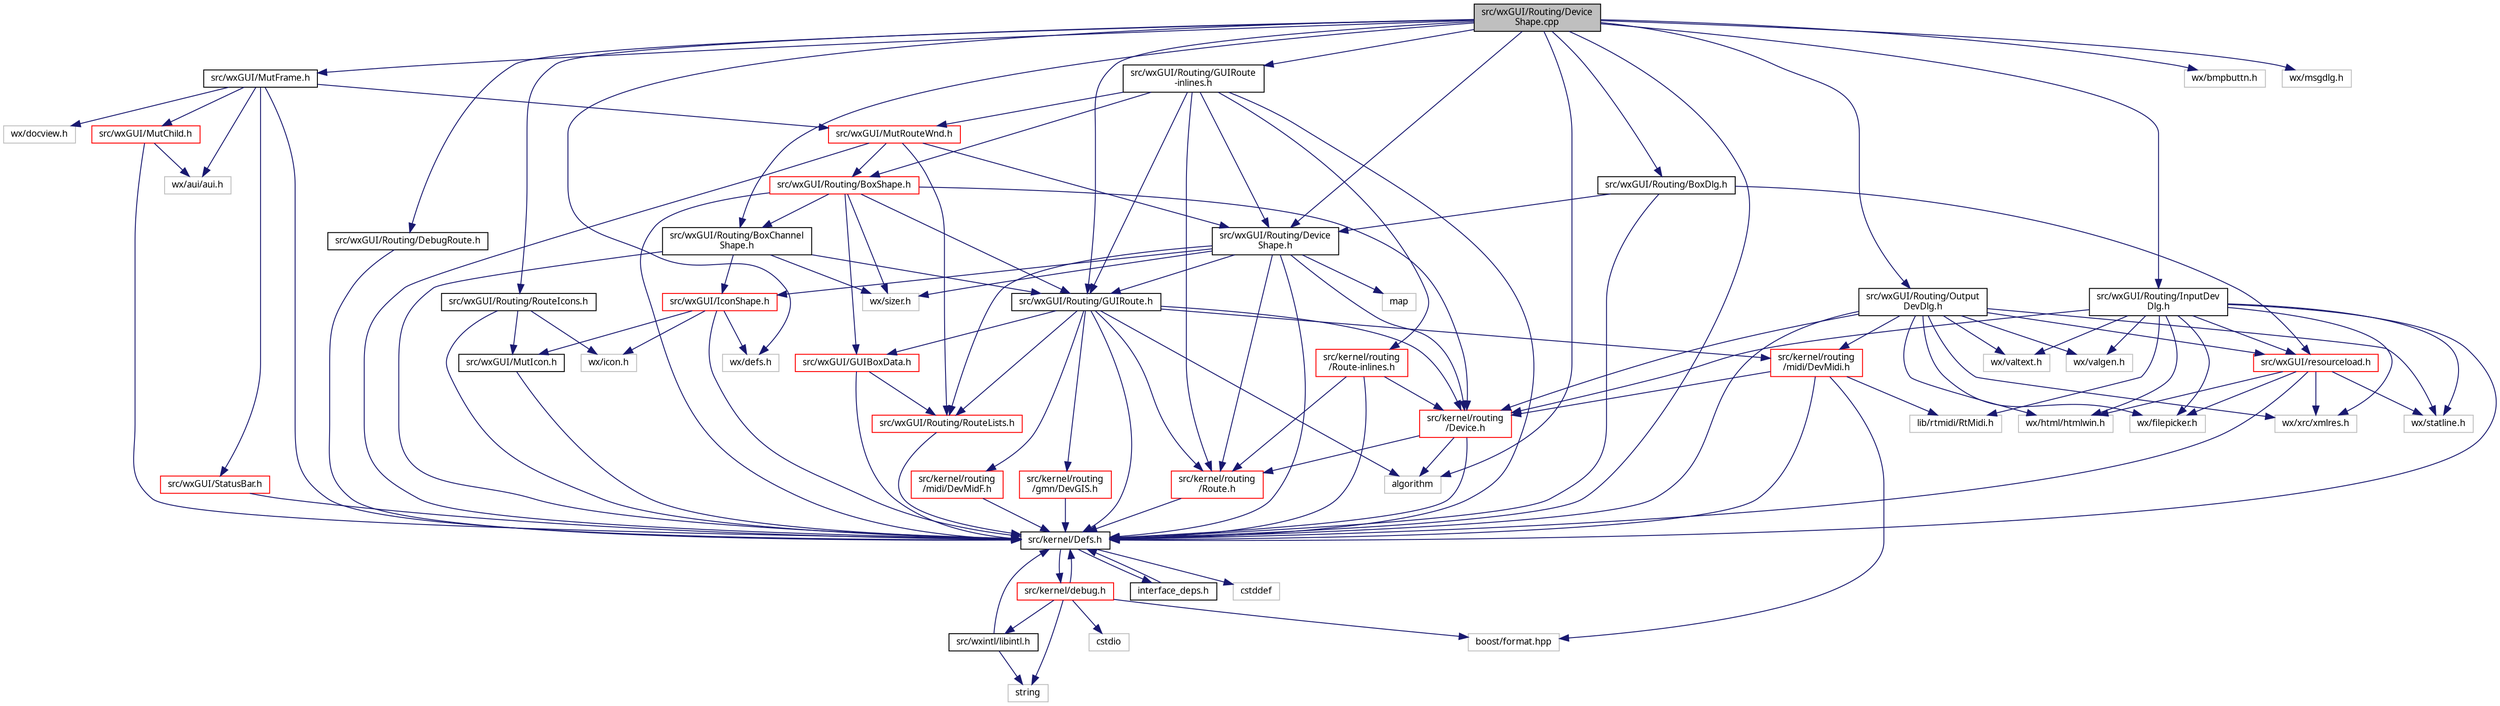 digraph "src/wxGUI/Routing/DeviceShape.cpp"
{
  edge [fontname="Sans",fontsize="10",labelfontname="Sans",labelfontsize="10"];
  node [fontname="Sans",fontsize="10",shape=record];
  Node0 [label="src/wxGUI/Routing/Device\lShape.cpp",height=0.2,width=0.4,color="black", fillcolor="grey75", style="filled", fontcolor="black"];
  Node0 -> Node1 [color="midnightblue",fontsize="10",style="solid",fontname="Sans"];
  Node1 [label="src/kernel/Defs.h",height=0.2,width=0.4,color="black", fillcolor="white", style="filled",URL="$d1/d73/Defs_8h.html",tooltip="Common definitions. "];
  Node1 -> Node2 [color="midnightblue",fontsize="10",style="solid",fontname="Sans"];
  Node2 [label="interface_deps.h",height=0.2,width=0.4,color="black", fillcolor="white", style="filled",URL="$de/ddd/interface__deps_8h.html"];
  Node2 -> Node1 [color="midnightblue",fontsize="10",style="solid",fontname="Sans"];
  Node1 -> Node3 [color="midnightblue",fontsize="10",style="solid",fontname="Sans"];
  Node3 [label="cstddef",height=0.2,width=0.4,color="grey75", fillcolor="white", style="filled"];
  Node1 -> Node4 [color="midnightblue",fontsize="10",style="solid",fontname="Sans"];
  Node4 [label="src/kernel/debug.h",height=0.2,width=0.4,color="red", fillcolor="white", style="filled",URL="$db/d16/debug_8h.html"];
  Node4 -> Node1 [color="midnightblue",fontsize="10",style="solid",fontname="Sans"];
  Node4 -> Node5 [color="midnightblue",fontsize="10",style="solid",fontname="Sans"];
  Node5 [label="src/wxintl/libintl.h",height=0.2,width=0.4,color="black", fillcolor="white", style="filled",URL="$d4/d64/libintl_8h.html"];
  Node5 -> Node1 [color="midnightblue",fontsize="10",style="solid",fontname="Sans"];
  Node5 -> Node6 [color="midnightblue",fontsize="10",style="solid",fontname="Sans"];
  Node6 [label="string",height=0.2,width=0.4,color="grey75", fillcolor="white", style="filled"];
  Node4 -> Node6 [color="midnightblue",fontsize="10",style="solid",fontname="Sans"];
  Node4 -> Node7 [color="midnightblue",fontsize="10",style="solid",fontname="Sans"];
  Node7 [label="cstdio",height=0.2,width=0.4,color="grey75", fillcolor="white", style="filled"];
  Node4 -> Node8 [color="midnightblue",fontsize="10",style="solid",fontname="Sans"];
  Node8 [label="boost/format.hpp",height=0.2,width=0.4,color="grey75", fillcolor="white", style="filled"];
  Node0 -> Node11 [color="midnightblue",fontsize="10",style="solid",fontname="Sans"];
  Node11 [label="src/wxGUI/MutFrame.h",height=0.2,width=0.4,color="black", fillcolor="white", style="filled",URL="$dd/db5/MutFrame_8h.html"];
  Node11 -> Node1 [color="midnightblue",fontsize="10",style="solid",fontname="Sans"];
  Node11 -> Node12 [color="midnightblue",fontsize="10",style="solid",fontname="Sans"];
  Node12 [label="src/wxGUI/MutChild.h",height=0.2,width=0.4,color="red", fillcolor="white", style="filled",URL="$d2/df9/MutChild_8h.html",tooltip="Mutabor Mutabor Child Frame management. "];
  Node12 -> Node1 [color="midnightblue",fontsize="10",style="solid",fontname="Sans"];
  Node12 -> Node70 [color="midnightblue",fontsize="10",style="solid",fontname="Sans"];
  Node70 [label="wx/aui/aui.h",height=0.2,width=0.4,color="grey75", fillcolor="white", style="filled"];
  Node11 -> Node71 [color="midnightblue",fontsize="10",style="solid",fontname="Sans"];
  Node71 [label="src/wxGUI/MutRouteWnd.h",height=0.2,width=0.4,color="red", fillcolor="white", style="filled",URL="$d3/dd7/MutRouteWnd_8h.html"];
  Node71 -> Node1 [color="midnightblue",fontsize="10",style="solid",fontname="Sans"];
  Node71 -> Node72 [color="midnightblue",fontsize="10",style="solid",fontname="Sans"];
  Node72 [label="src/wxGUI/Routing/RouteLists.h",height=0.2,width=0.4,color="red", fillcolor="white", style="filled",URL="$d4/d70/RouteLists_8h.html"];
  Node72 -> Node1 [color="midnightblue",fontsize="10",style="solid",fontname="Sans"];
  Node71 -> Node74 [color="midnightblue",fontsize="10",style="solid",fontname="Sans"];
  Node74 [label="src/wxGUI/Routing/Device\lShape.h",height=0.2,width=0.4,color="black", fillcolor="white", style="filled",URL="$d9/d4d/DeviceShape_8h.html",tooltip="Device shape base class for route window. "];
  Node74 -> Node1 [color="midnightblue",fontsize="10",style="solid",fontname="Sans"];
  Node74 -> Node75 [color="midnightblue",fontsize="10",style="solid",fontname="Sans"];
  Node75 [label="src/wxGUI/IconShape.h",height=0.2,width=0.4,color="red", fillcolor="white", style="filled",URL="$d5/d6f/IconShape_8h.html",tooltip="Icon shape. "];
  Node75 -> Node1 [color="midnightblue",fontsize="10",style="solid",fontname="Sans"];
  Node75 -> Node80 [color="midnightblue",fontsize="10",style="solid",fontname="Sans"];
  Node80 [label="src/wxGUI/MutIcon.h",height=0.2,width=0.4,color="black", fillcolor="white", style="filled",URL="$df/d37/MutIcon_8h.html",tooltip="Icon class fixing issues with Mac OS. "];
  Node80 -> Node1 [color="midnightblue",fontsize="10",style="solid",fontname="Sans"];
  Node75 -> Node22 [color="midnightblue",fontsize="10",style="solid",fontname="Sans"];
  Node22 [label="wx/defs.h",height=0.2,width=0.4,color="grey75", fillcolor="white", style="filled"];
  Node75 -> Node81 [color="midnightblue",fontsize="10",style="solid",fontname="Sans"];
  Node81 [label="wx/icon.h",height=0.2,width=0.4,color="grey75", fillcolor="white", style="filled"];
  Node74 -> Node36 [color="midnightblue",fontsize="10",style="solid",fontname="Sans"];
  Node36 [label="src/kernel/routing\l/Route.h",height=0.2,width=0.4,color="red", fillcolor="white", style="filled",URL="$d1/d65/Route_8h.html",tooltip="Routing. "];
  Node36 -> Node1 [color="midnightblue",fontsize="10",style="solid",fontname="Sans"];
  Node74 -> Node43 [color="midnightblue",fontsize="10",style="solid",fontname="Sans"];
  Node43 [label="src/kernel/routing\l/Device.h",height=0.2,width=0.4,color="red", fillcolor="white", style="filled",URL="$de/d05/Device_8h.html",tooltip="Routing. "];
  Node43 -> Node1 [color="midnightblue",fontsize="10",style="solid",fontname="Sans"];
  Node43 -> Node36 [color="midnightblue",fontsize="10",style="solid",fontname="Sans"];
  Node43 -> Node53 [color="midnightblue",fontsize="10",style="solid",fontname="Sans"];
  Node53 [label="algorithm",height=0.2,width=0.4,color="grey75", fillcolor="white", style="filled"];
  Node74 -> Node83 [color="midnightblue",fontsize="10",style="solid",fontname="Sans"];
  Node83 [label="src/wxGUI/Routing/GUIRoute.h",height=0.2,width=0.4,color="black", fillcolor="white", style="filled",URL="$d6/dfa/GUIRoute_8h.html"];
  Node83 -> Node1 [color="midnightblue",fontsize="10",style="solid",fontname="Sans"];
  Node83 -> Node43 [color="midnightblue",fontsize="10",style="solid",fontname="Sans"];
  Node83 -> Node84 [color="midnightblue",fontsize="10",style="solid",fontname="Sans"];
  Node84 [label="src/kernel/routing\l/midi/DevMidi.h",height=0.2,width=0.4,color="red", fillcolor="white", style="filled",URL="$d4/da2/DevMidi_8h.html",tooltip="Classes for midi port. "];
  Node84 -> Node1 [color="midnightblue",fontsize="10",style="solid",fontname="Sans"];
  Node84 -> Node43 [color="midnightblue",fontsize="10",style="solid",fontname="Sans"];
  Node84 -> Node8 [color="midnightblue",fontsize="10",style="solid",fontname="Sans"];
  Node84 -> Node88 [color="midnightblue",fontsize="10",style="solid",fontname="Sans"];
  Node88 [label="lib/rtmidi/RtMidi.h",height=0.2,width=0.4,color="grey75", fillcolor="white", style="filled"];
  Node83 -> Node89 [color="midnightblue",fontsize="10",style="solid",fontname="Sans"];
  Node89 [label="src/kernel/routing\l/midi/DevMidF.h",height=0.2,width=0.4,color="red", fillcolor="white", style="filled",URL="$da/d3c/DevMidF_8h.html"];
  Node89 -> Node1 [color="midnightblue",fontsize="10",style="solid",fontname="Sans"];
  Node83 -> Node98 [color="midnightblue",fontsize="10",style="solid",fontname="Sans"];
  Node98 [label="src/kernel/routing\l/gmn/DevGIS.h",height=0.2,width=0.4,color="red", fillcolor="white", style="filled",URL="$da/d81/DevGIS_8h.html"];
  Node98 -> Node1 [color="midnightblue",fontsize="10",style="solid",fontname="Sans"];
  Node83 -> Node36 [color="midnightblue",fontsize="10",style="solid",fontname="Sans"];
  Node83 -> Node100 [color="midnightblue",fontsize="10",style="solid",fontname="Sans"];
  Node100 [label="src/wxGUI/GUIBoxData.h",height=0.2,width=0.4,color="red", fillcolor="white", style="filled",URL="$d5/df7/GUIBoxData_8h.html"];
  Node100 -> Node1 [color="midnightblue",fontsize="10",style="solid",fontname="Sans"];
  Node100 -> Node72 [color="midnightblue",fontsize="10",style="solid",fontname="Sans"];
  Node83 -> Node72 [color="midnightblue",fontsize="10",style="solid",fontname="Sans"];
  Node83 -> Node53 [color="midnightblue",fontsize="10",style="solid",fontname="Sans"];
  Node74 -> Node72 [color="midnightblue",fontsize="10",style="solid",fontname="Sans"];
  Node74 -> Node109 [color="midnightblue",fontsize="10",style="solid",fontname="Sans"];
  Node109 [label="map",height=0.2,width=0.4,color="grey75", fillcolor="white", style="filled"];
  Node74 -> Node110 [color="midnightblue",fontsize="10",style="solid",fontname="Sans"];
  Node110 [label="wx/sizer.h",height=0.2,width=0.4,color="grey75", fillcolor="white", style="filled"];
  Node71 -> Node111 [color="midnightblue",fontsize="10",style="solid",fontname="Sans"];
  Node111 [label="src/wxGUI/Routing/BoxShape.h",height=0.2,width=0.4,color="red", fillcolor="white", style="filled",URL="$d9/d49/BoxShape_8h.html",tooltip="Box shape for route window. "];
  Node111 -> Node1 [color="midnightblue",fontsize="10",style="solid",fontname="Sans"];
  Node111 -> Node100 [color="midnightblue",fontsize="10",style="solid",fontname="Sans"];
  Node111 -> Node83 [color="midnightblue",fontsize="10",style="solid",fontname="Sans"];
  Node111 -> Node112 [color="midnightblue",fontsize="10",style="solid",fontname="Sans"];
  Node112 [label="src/wxGUI/Routing/BoxChannel\lShape.h",height=0.2,width=0.4,color="black", fillcolor="white", style="filled",URL="$d6/d68/BoxChannelShape_8h.html",tooltip="Box shape for route window. "];
  Node112 -> Node1 [color="midnightblue",fontsize="10",style="solid",fontname="Sans"];
  Node112 -> Node83 [color="midnightblue",fontsize="10",style="solid",fontname="Sans"];
  Node112 -> Node75 [color="midnightblue",fontsize="10",style="solid",fontname="Sans"];
  Node112 -> Node110 [color="midnightblue",fontsize="10",style="solid",fontname="Sans"];
  Node111 -> Node43 [color="midnightblue",fontsize="10",style="solid",fontname="Sans"];
  Node111 -> Node110 [color="midnightblue",fontsize="10",style="solid",fontname="Sans"];
  Node11 -> Node117 [color="midnightblue",fontsize="10",style="solid",fontname="Sans"];
  Node117 [label="src/wxGUI/StatusBar.h",height=0.2,width=0.4,color="red", fillcolor="white", style="filled",URL="$d9/d6e/StatusBar_8h.html"];
  Node117 -> Node1 [color="midnightblue",fontsize="10",style="solid",fontname="Sans"];
  Node11 -> Node70 [color="midnightblue",fontsize="10",style="solid",fontname="Sans"];
  Node11 -> Node105 [color="midnightblue",fontsize="10",style="solid",fontname="Sans"];
  Node105 [label="wx/docview.h",height=0.2,width=0.4,color="grey75", fillcolor="white", style="filled"];
  Node0 -> Node83 [color="midnightblue",fontsize="10",style="solid",fontname="Sans"];
  Node0 -> Node74 [color="midnightblue",fontsize="10",style="solid",fontname="Sans"];
  Node0 -> Node114 [color="midnightblue",fontsize="10",style="solid",fontname="Sans"];
  Node114 [label="src/wxGUI/Routing/RouteIcons.h",height=0.2,width=0.4,color="black", fillcolor="white", style="filled",URL="$df/d40/RouteIcons_8h.html",tooltip="Devices base classes. "];
  Node114 -> Node1 [color="midnightblue",fontsize="10",style="solid",fontname="Sans"];
  Node114 -> Node80 [color="midnightblue",fontsize="10",style="solid",fontname="Sans"];
  Node114 -> Node81 [color="midnightblue",fontsize="10",style="solid",fontname="Sans"];
  Node0 -> Node123 [color="midnightblue",fontsize="10",style="solid",fontname="Sans"];
  Node123 [label="src/wxGUI/Routing/DebugRoute.h",height=0.2,width=0.4,color="black", fillcolor="white", style="filled",URL="$d5/d31/DebugRoute_8h.html"];
  Node123 -> Node1 [color="midnightblue",fontsize="10",style="solid",fontname="Sans"];
  Node0 -> Node112 [color="midnightblue",fontsize="10",style="solid",fontname="Sans"];
  Node0 -> Node124 [color="midnightblue",fontsize="10",style="solid",fontname="Sans"];
  Node124 [label="src/wxGUI/Routing/BoxDlg.h",height=0.2,width=0.4,color="black", fillcolor="white", style="filled",URL="$d9/dd2/BoxDlg_8h.html"];
  Node124 -> Node1 [color="midnightblue",fontsize="10",style="solid",fontname="Sans"];
  Node124 -> Node125 [color="midnightblue",fontsize="10",style="solid",fontname="Sans"];
  Node125 [label="src/wxGUI/resourceload.h",height=0.2,width=0.4,color="red", fillcolor="white", style="filled",URL="$d3/daf/resourceload_8h.html"];
  Node125 -> Node1 [color="midnightblue",fontsize="10",style="solid",fontname="Sans"];
  Node125 -> Node130 [color="midnightblue",fontsize="10",style="solid",fontname="Sans"];
  Node130 [label="wx/filepicker.h",height=0.2,width=0.4,color="grey75", fillcolor="white", style="filled"];
  Node125 -> Node131 [color="midnightblue",fontsize="10",style="solid",fontname="Sans"];
  Node131 [label="wx/html/htmlwin.h",height=0.2,width=0.4,color="grey75", fillcolor="white", style="filled"];
  Node125 -> Node135 [color="midnightblue",fontsize="10",style="solid",fontname="Sans"];
  Node135 [label="wx/statline.h",height=0.2,width=0.4,color="grey75", fillcolor="white", style="filled"];
  Node125 -> Node136 [color="midnightblue",fontsize="10",style="solid",fontname="Sans"];
  Node136 [label="wx/xrc/xmlres.h",height=0.2,width=0.4,color="grey75", fillcolor="white", style="filled"];
  Node124 -> Node74 [color="midnightblue",fontsize="10",style="solid",fontname="Sans"];
  Node0 -> Node138 [color="midnightblue",fontsize="10",style="solid",fontname="Sans"];
  Node138 [label="src/wxGUI/Routing/InputDev\lDlg.h",height=0.2,width=0.4,color="black", fillcolor="white", style="filled",URL="$d9/d12/InputDevDlg_8h.html"];
  Node138 -> Node1 [color="midnightblue",fontsize="10",style="solid",fontname="Sans"];
  Node138 -> Node125 [color="midnightblue",fontsize="10",style="solid",fontname="Sans"];
  Node138 -> Node43 [color="midnightblue",fontsize="10",style="solid",fontname="Sans"];
  Node138 -> Node88 [color="midnightblue",fontsize="10",style="solid",fontname="Sans"];
  Node138 -> Node136 [color="midnightblue",fontsize="10",style="solid",fontname="Sans"];
  Node138 -> Node131 [color="midnightblue",fontsize="10",style="solid",fontname="Sans"];
  Node138 -> Node135 [color="midnightblue",fontsize="10",style="solid",fontname="Sans"];
  Node138 -> Node130 [color="midnightblue",fontsize="10",style="solid",fontname="Sans"];
  Node138 -> Node139 [color="midnightblue",fontsize="10",style="solid",fontname="Sans"];
  Node139 [label="wx/valgen.h",height=0.2,width=0.4,color="grey75", fillcolor="white", style="filled"];
  Node138 -> Node140 [color="midnightblue",fontsize="10",style="solid",fontname="Sans"];
  Node140 [label="wx/valtext.h",height=0.2,width=0.4,color="grey75", fillcolor="white", style="filled"];
  Node0 -> Node141 [color="midnightblue",fontsize="10",style="solid",fontname="Sans"];
  Node141 [label="src/wxGUI/Routing/Output\lDevDlg.h",height=0.2,width=0.4,color="black", fillcolor="white", style="filled",URL="$de/d50/OutputDevDlg_8h.html"];
  Node141 -> Node1 [color="midnightblue",fontsize="10",style="solid",fontname="Sans"];
  Node141 -> Node125 [color="midnightblue",fontsize="10",style="solid",fontname="Sans"];
  Node141 -> Node43 [color="midnightblue",fontsize="10",style="solid",fontname="Sans"];
  Node141 -> Node84 [color="midnightblue",fontsize="10",style="solid",fontname="Sans"];
  Node141 -> Node136 [color="midnightblue",fontsize="10",style="solid",fontname="Sans"];
  Node141 -> Node131 [color="midnightblue",fontsize="10",style="solid",fontname="Sans"];
  Node141 -> Node135 [color="midnightblue",fontsize="10",style="solid",fontname="Sans"];
  Node141 -> Node130 [color="midnightblue",fontsize="10",style="solid",fontname="Sans"];
  Node141 -> Node139 [color="midnightblue",fontsize="10",style="solid",fontname="Sans"];
  Node141 -> Node140 [color="midnightblue",fontsize="10",style="solid",fontname="Sans"];
  Node0 -> Node142 [color="midnightblue",fontsize="10",style="solid",fontname="Sans"];
  Node142 [label="src/wxGUI/Routing/GUIRoute\l-inlines.h",height=0.2,width=0.4,color="black", fillcolor="white", style="filled",URL="$d2/d73/GUIRoute-inlines_8h.html"];
  Node142 -> Node1 [color="midnightblue",fontsize="10",style="solid",fontname="Sans"];
  Node142 -> Node36 [color="midnightblue",fontsize="10",style="solid",fontname="Sans"];
  Node142 -> Node83 [color="midnightblue",fontsize="10",style="solid",fontname="Sans"];
  Node142 -> Node111 [color="midnightblue",fontsize="10",style="solid",fontname="Sans"];
  Node142 -> Node74 [color="midnightblue",fontsize="10",style="solid",fontname="Sans"];
  Node142 -> Node71 [color="midnightblue",fontsize="10",style="solid",fontname="Sans"];
  Node142 -> Node143 [color="midnightblue",fontsize="10",style="solid",fontname="Sans"];
  Node143 [label="src/kernel/routing\l/Route-inlines.h",height=0.2,width=0.4,color="red", fillcolor="white", style="filled",URL="$d2/d2c/Route-inlines_8h.html"];
  Node143 -> Node1 [color="midnightblue",fontsize="10",style="solid",fontname="Sans"];
  Node143 -> Node36 [color="midnightblue",fontsize="10",style="solid",fontname="Sans"];
  Node143 -> Node43 [color="midnightblue",fontsize="10",style="solid",fontname="Sans"];
  Node0 -> Node53 [color="midnightblue",fontsize="10",style="solid",fontname="Sans"];
  Node0 -> Node22 [color="midnightblue",fontsize="10",style="solid",fontname="Sans"];
  Node0 -> Node144 [color="midnightblue",fontsize="10",style="solid",fontname="Sans"];
  Node144 [label="wx/bmpbuttn.h",height=0.2,width=0.4,color="grey75", fillcolor="white", style="filled"];
  Node0 -> Node145 [color="midnightblue",fontsize="10",style="solid",fontname="Sans"];
  Node145 [label="wx/msgdlg.h",height=0.2,width=0.4,color="grey75", fillcolor="white", style="filled"];
}
